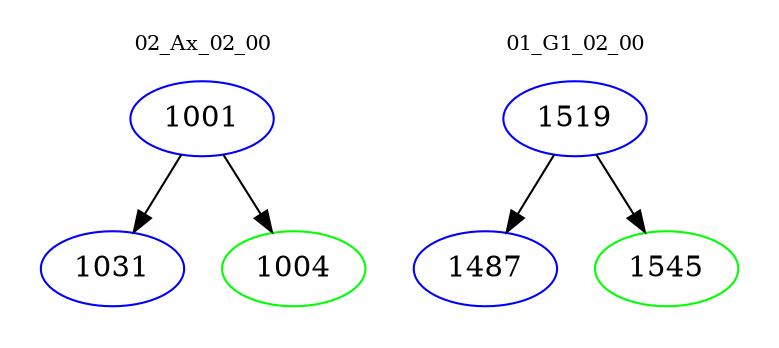 digraph{
subgraph cluster_0 {
color = white
label = "02_Ax_02_00";
fontsize=10;
T0_1001 [label="1001", color="blue"]
T0_1001 -> T0_1031 [color="black"]
T0_1031 [label="1031", color="blue"]
T0_1001 -> T0_1004 [color="black"]
T0_1004 [label="1004", color="green"]
}
subgraph cluster_1 {
color = white
label = "01_G1_02_00";
fontsize=10;
T1_1519 [label="1519", color="blue"]
T1_1519 -> T1_1487 [color="black"]
T1_1487 [label="1487", color="blue"]
T1_1519 -> T1_1545 [color="black"]
T1_1545 [label="1545", color="green"]
}
}
